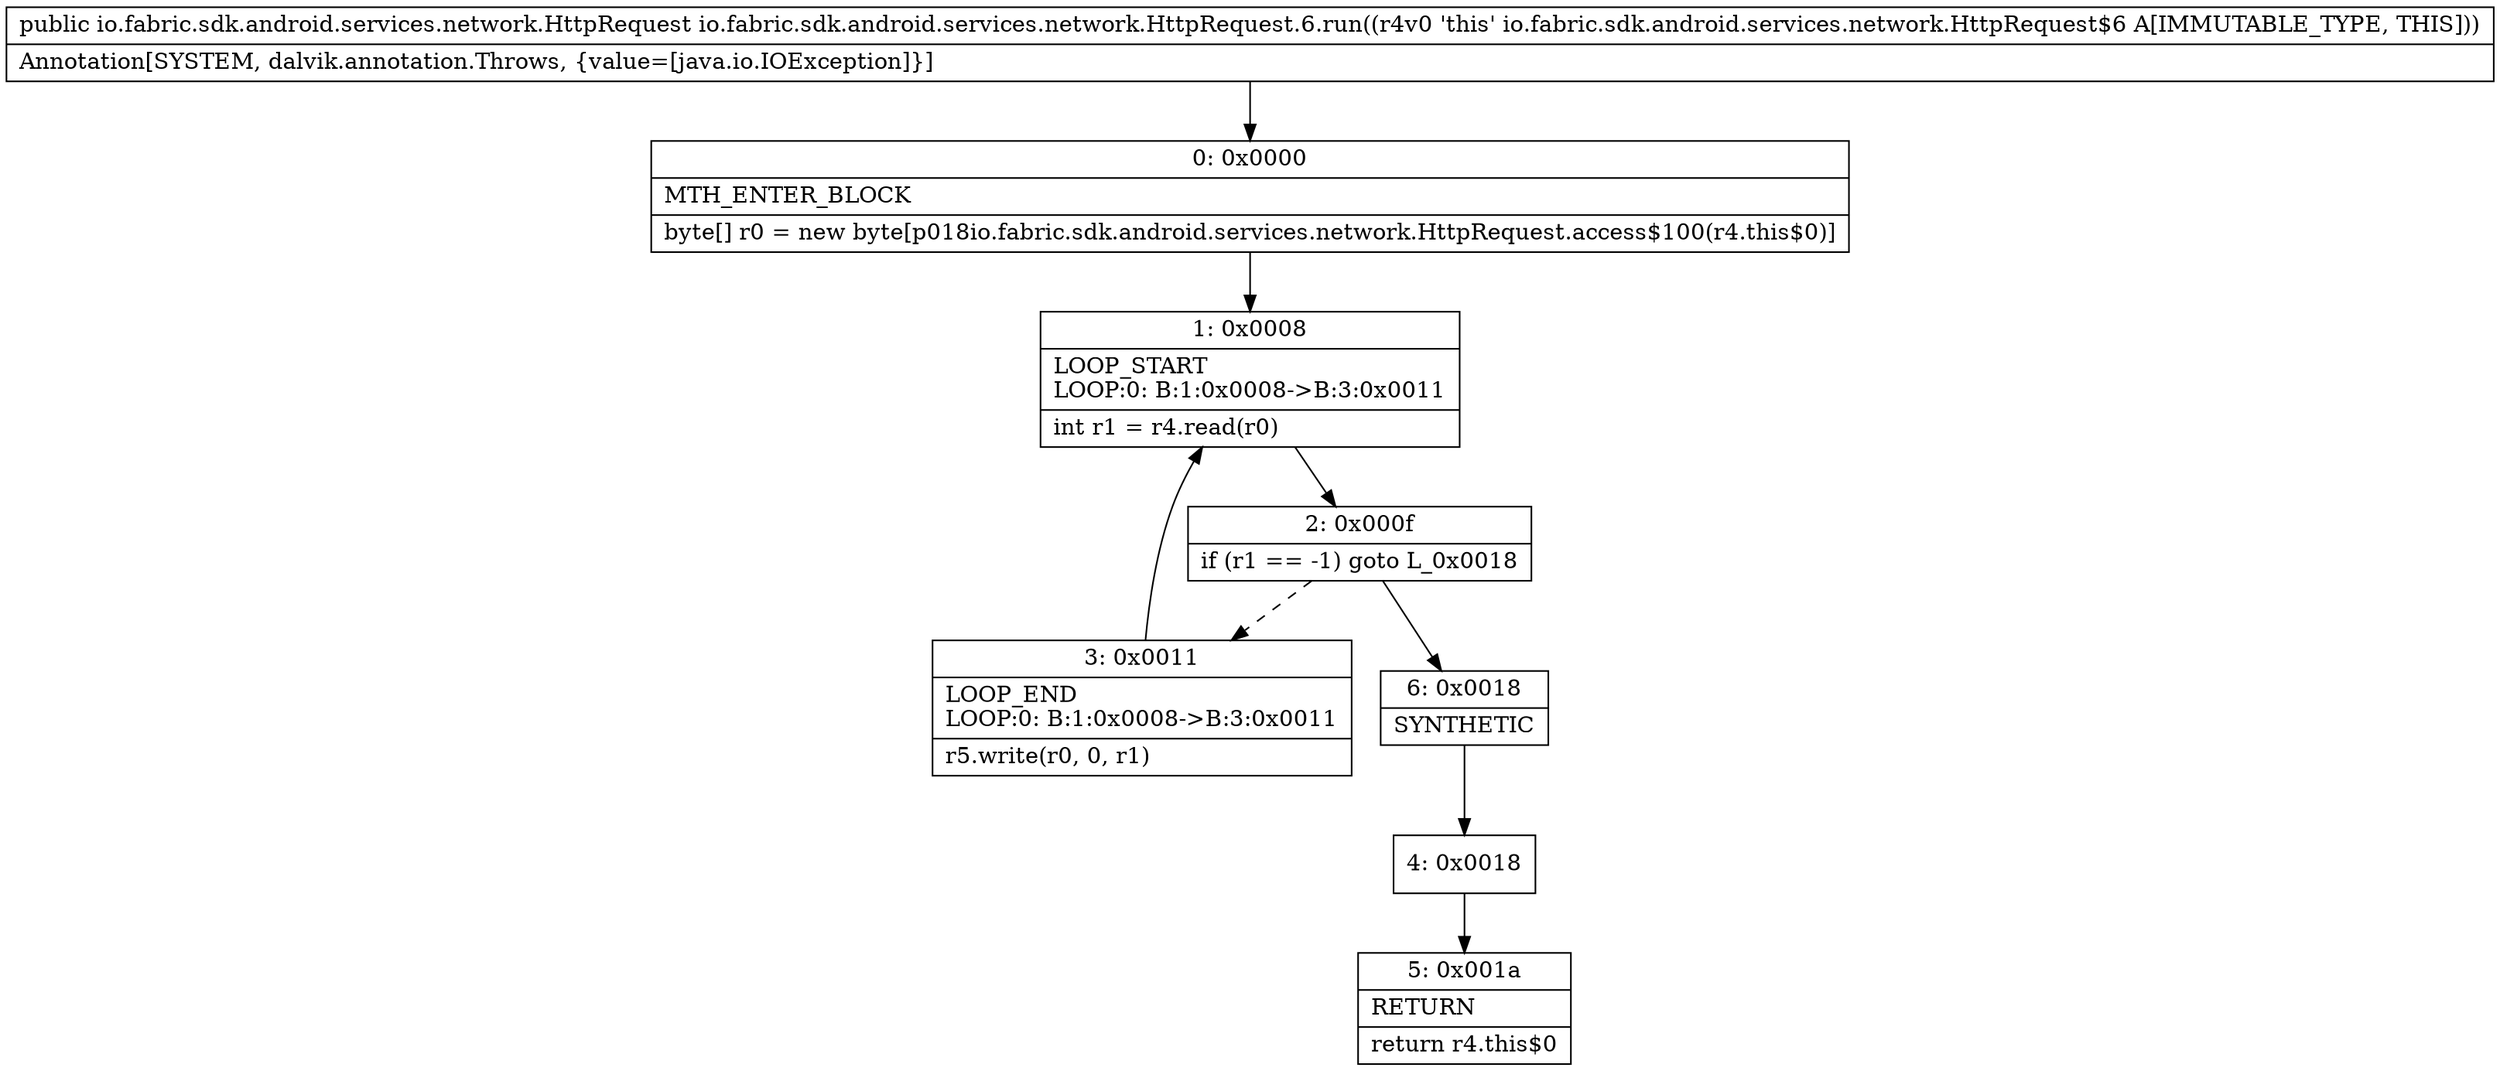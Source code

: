digraph "CFG forio.fabric.sdk.android.services.network.HttpRequest.6.run()Lio\/fabric\/sdk\/android\/services\/network\/HttpRequest;" {
Node_0 [shape=record,label="{0\:\ 0x0000|MTH_ENTER_BLOCK\l|byte[] r0 = new byte[p018io.fabric.sdk.android.services.network.HttpRequest.access$100(r4.this$0)]\l}"];
Node_1 [shape=record,label="{1\:\ 0x0008|LOOP_START\lLOOP:0: B:1:0x0008\-\>B:3:0x0011\l|int r1 = r4.read(r0)\l}"];
Node_2 [shape=record,label="{2\:\ 0x000f|if (r1 == \-1) goto L_0x0018\l}"];
Node_3 [shape=record,label="{3\:\ 0x0011|LOOP_END\lLOOP:0: B:1:0x0008\-\>B:3:0x0011\l|r5.write(r0, 0, r1)\l}"];
Node_4 [shape=record,label="{4\:\ 0x0018}"];
Node_5 [shape=record,label="{5\:\ 0x001a|RETURN\l|return r4.this$0\l}"];
Node_6 [shape=record,label="{6\:\ 0x0018|SYNTHETIC\l}"];
MethodNode[shape=record,label="{public io.fabric.sdk.android.services.network.HttpRequest io.fabric.sdk.android.services.network.HttpRequest.6.run((r4v0 'this' io.fabric.sdk.android.services.network.HttpRequest$6 A[IMMUTABLE_TYPE, THIS]))  | Annotation[SYSTEM, dalvik.annotation.Throws, \{value=[java.io.IOException]\}]\l}"];
MethodNode -> Node_0;
Node_0 -> Node_1;
Node_1 -> Node_2;
Node_2 -> Node_3[style=dashed];
Node_2 -> Node_6;
Node_3 -> Node_1;
Node_4 -> Node_5;
Node_6 -> Node_4;
}

